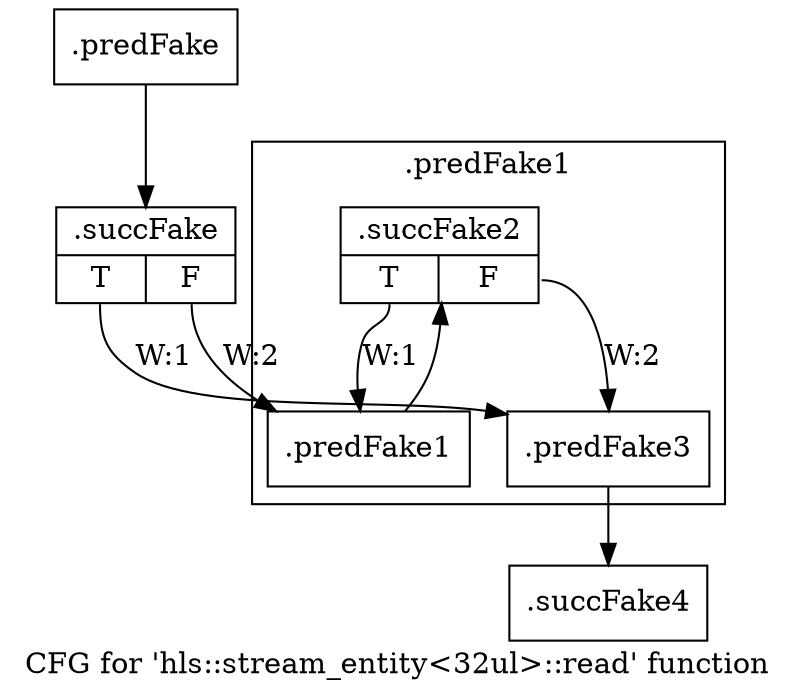 digraph "CFG for 'hls::stream_entity\<32ul\>::read' function" {
	label="CFG for 'hls::stream_entity\<32ul\>::read' function";

	Node0x58b7d80 [shape=record,filename="",linenumber="",label="{.predFake}"];
	Node0x58b7d80 -> Node0x5095550[ callList="" memoryops="" filename="/mnt/xilinx/Vitis_HLS/2021.2/include/hls_stream_thread_unsafe.h" execusionnum="1"];
	Node0x5095550 [shape=record,filename="/mnt/xilinx/Vitis_HLS/2021.2/include/hls_stream_thread_unsafe.h",linenumber="116",label="{.succFake|{<s0>T|<s1>F}}"];
	Node0x5095550:s0 -> Node0x58b89e0[label="W:1" callList="" memoryops="" filename="/mnt/xilinx/Vitis_HLS/2021.2/include/hls_stream_thread_unsafe.h" execusionnum="0"];
	Node0x5095550:s1 -> Node0x58b88f0[label="W:2" callList="" memoryops="" filename="/mnt/xilinx/Vitis_HLS/2021.2/include/hls_stream_thread_unsafe.h" execusionnum="1"];
	Node0x58b89e0 [shape=record,filename="/mnt/xilinx/Vitis_HLS/2021.2/include/hls_stream_thread_unsafe.h",linenumber="142",label="{.predFake3}"];
	Node0x58b89e0 -> Node0x50915e0[ callList="" memoryops="" filename="/mnt/xilinx/Vitis_HLS/2021.2/include/hls_stream_thread_unsafe.h" execusionnum="1"];
	Node0x50915e0 [shape=record,filename="/mnt/xilinx/Vitis_HLS/2021.2/include/hls_stream_thread_unsafe.h",linenumber="142",label="{.succFake4}"];
subgraph cluster_0 {
	label=".predFake1";
	tripcount="0";
	invocationtime="2";

	Node0x58b88f0 [shape=record,filename="/mnt/xilinx/Vitis_HLS/2021.2/include/hls_stream_thread_unsafe.h",linenumber="121",label="{.predFake1}"];
	Node0x58b88f0 -> Node0x5091420[ callList="" memoryops="" filename="/mnt/xilinx/Vitis_HLS/2021.2/include/hls_stream_thread_unsafe.h" execusionnum="1"];
	Node0x5091420 [shape=record,filename="/mnt/xilinx/Vitis_HLS/2021.2/include/hls_stream_thread_unsafe.h",linenumber="121",label="{.succFake2|{<s0>T|<s1>F}}"];
	Node0x5091420:s0 -> Node0x58b88f0[label="W:1" callList="" memoryops="" filename="/mnt/xilinx/Vitis_HLS/2021.2/include/hls_stream_thread_unsafe.h" execusionnum="0"];
	Node0x5091420:s1 -> Node0x58b89e0[label="W:2" callList="" memoryops="" filename="/mnt/xilinx/Vitis_HLS/2021.2/include/hls_stream_thread_unsafe.h" execusionnum="1"];
}
}
